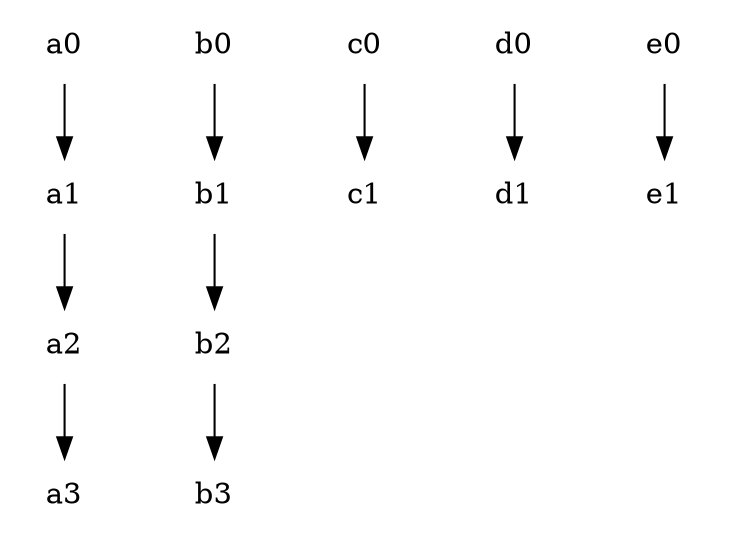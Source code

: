 digraph {
  subgraph github {
    label = "Github";
    color=lightgrey;
    style=filled;
    node [style=filled,color=white];
    a0 -> a1 -> a2 -> a3;
  }
  subgraph capta {
    label = "Capta";
    color=lightgrey;
    style=filled;
    node [style=filled,color=white];
    b0 -> b1 -> b2 -> b3;
  }
  subgraph capta_webhook {
    label = "Capta Webhook";
    color=lightgrey;
    style=filled;
    node [style=filled,color=white];
    c0 -> c1;
  }
  subgraph db {
    label = "Database";
    color=lightgrey;
    style=filled;
    node [style=filled,color=white];
    d0 -> d1;
  }
  subgraph s3 {
    label="S3";
    color=lightgrey;
    style=filled;
    node [style=filled,color=white];
    e0 -> e1;
  }

}
